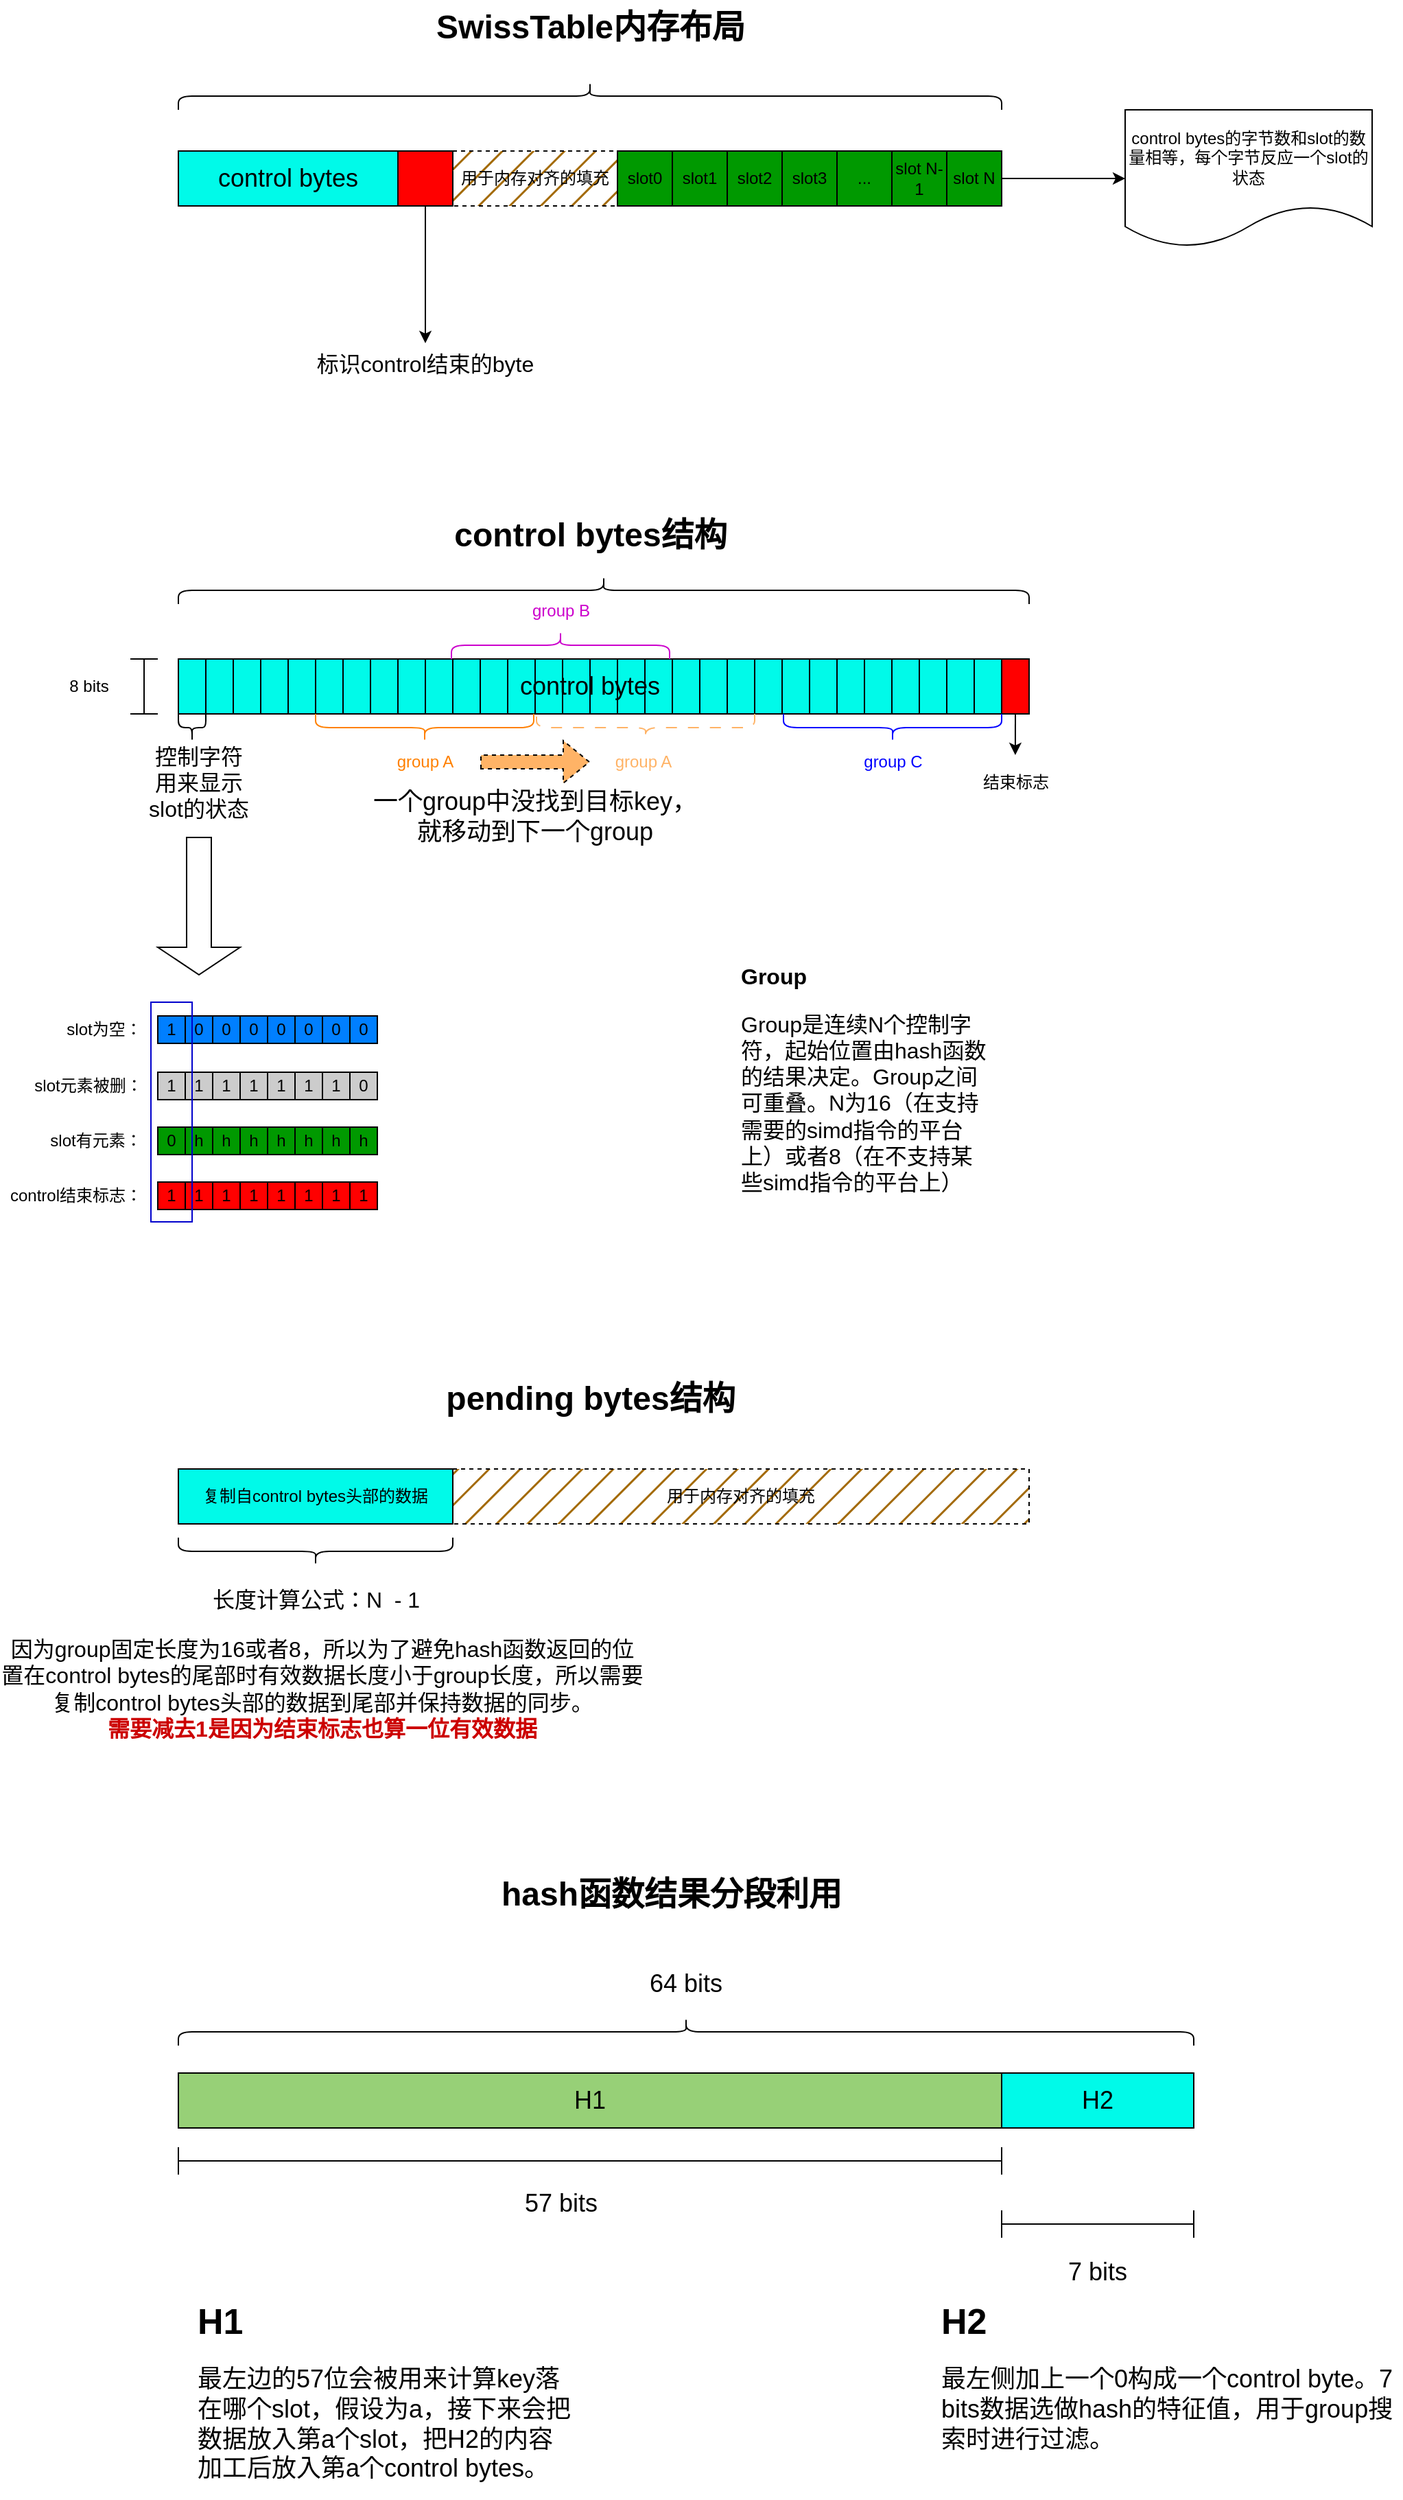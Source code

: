 <mxfile version="21.6.1" type="device">
  <diagram name="第 1 页" id="OIdGbMfTt9CqbZl9rIF7">
    <mxGraphModel dx="1941" dy="786" grid="1" gridSize="10" guides="1" tooltips="1" connect="1" arrows="1" fold="1" page="1" pageScale="1" pageWidth="827" pageHeight="1169" math="0" shadow="0">
      <root>
        <mxCell id="0" />
        <mxCell id="1" parent="0" />
        <mxCell id="Cz1cyVjY4qY3os-6kKuz-1" value="&lt;font style=&quot;font-size: 18px;&quot;&gt;control bytes&lt;/font&gt;" style="rounded=0;whiteSpace=wrap;html=1;fillColor=#00fae9;" parent="1" vertex="1">
          <mxGeometry x="80" y="280" width="160" height="40" as="geometry" />
        </mxCell>
        <mxCell id="Cz1cyVjY4qY3os-6kKuz-4" style="edgeStyle=orthogonalEdgeStyle;rounded=0;orthogonalLoop=1;jettySize=auto;html=1;exitX=0.5;exitY=1;exitDx=0;exitDy=0;" parent="1" source="Cz1cyVjY4qY3os-6kKuz-3" edge="1">
          <mxGeometry relative="1" as="geometry">
            <mxPoint x="260" y="420" as="targetPoint" />
          </mxGeometry>
        </mxCell>
        <mxCell id="Cz1cyVjY4qY3os-6kKuz-3" value="" style="rounded=0;whiteSpace=wrap;html=1;fillColor=#FF0000;" parent="1" vertex="1">
          <mxGeometry x="240" y="280" width="40" height="40" as="geometry" />
        </mxCell>
        <mxCell id="Cz1cyVjY4qY3os-6kKuz-5" value="用于内存对齐的填充" style="rounded=0;whiteSpace=wrap;html=1;dashed=1;fillColor=#A36A07;fillStyle=hatch;" parent="1" vertex="1">
          <mxGeometry x="280" y="280" width="120" height="40" as="geometry" />
        </mxCell>
        <mxCell id="Cz1cyVjY4qY3os-6kKuz-6" value="标识control结束的byte" style="text;html=1;strokeColor=none;fillColor=none;align=center;verticalAlign=middle;whiteSpace=wrap;rounded=0;fontSize=16;" parent="1" vertex="1">
          <mxGeometry x="165" y="420" width="190" height="30" as="geometry" />
        </mxCell>
        <mxCell id="Cz1cyVjY4qY3os-6kKuz-8" value="slot0" style="rounded=0;whiteSpace=wrap;html=1;fillColor=#009900;" parent="1" vertex="1">
          <mxGeometry x="400" y="280" width="40" height="40" as="geometry" />
        </mxCell>
        <mxCell id="Cz1cyVjY4qY3os-6kKuz-9" value="slot N-1" style="rounded=0;whiteSpace=wrap;html=1;fillColor=#009900;" parent="1" vertex="1">
          <mxGeometry x="600" y="280" width="40" height="40" as="geometry" />
        </mxCell>
        <mxCell id="Cz1cyVjY4qY3os-6kKuz-10" value="slot1" style="rounded=0;whiteSpace=wrap;html=1;fillColor=#009900;" parent="1" vertex="1">
          <mxGeometry x="440" y="280" width="40" height="40" as="geometry" />
        </mxCell>
        <mxCell id="Cz1cyVjY4qY3os-6kKuz-11" value="slot2" style="rounded=0;whiteSpace=wrap;html=1;fillColor=#009900;" parent="1" vertex="1">
          <mxGeometry x="480" y="280" width="40" height="40" as="geometry" />
        </mxCell>
        <mxCell id="Cz1cyVjY4qY3os-6kKuz-12" value="slot3" style="rounded=0;whiteSpace=wrap;html=1;fillColor=#009900;" parent="1" vertex="1">
          <mxGeometry x="520" y="280" width="40" height="40" as="geometry" />
        </mxCell>
        <mxCell id="Cz1cyVjY4qY3os-6kKuz-13" value="..." style="rounded=0;whiteSpace=wrap;html=1;fillColor=#009900;" parent="1" vertex="1">
          <mxGeometry x="560" y="280" width="40" height="40" as="geometry" />
        </mxCell>
        <mxCell id="Cz1cyVjY4qY3os-6kKuz-145" style="edgeStyle=orthogonalEdgeStyle;rounded=0;orthogonalLoop=1;jettySize=auto;html=1;exitX=1;exitY=0.5;exitDx=0;exitDy=0;entryX=0;entryY=0.5;entryDx=0;entryDy=0;" parent="1" source="Cz1cyVjY4qY3os-6kKuz-14" target="Cz1cyVjY4qY3os-6kKuz-144" edge="1">
          <mxGeometry relative="1" as="geometry" />
        </mxCell>
        <mxCell id="Cz1cyVjY4qY3os-6kKuz-14" value="slot N" style="rounded=0;whiteSpace=wrap;html=1;fillColor=#009900;" parent="1" vertex="1">
          <mxGeometry x="640" y="280" width="40" height="40" as="geometry" />
        </mxCell>
        <mxCell id="Cz1cyVjY4qY3os-6kKuz-15" value="" style="shape=curlyBracket;whiteSpace=wrap;html=1;rounded=1;flipH=1;labelPosition=right;verticalLabelPosition=middle;align=left;verticalAlign=middle;direction=south;" parent="1" vertex="1">
          <mxGeometry x="80" y="230" width="600" height="20" as="geometry" />
        </mxCell>
        <mxCell id="Cz1cyVjY4qY3os-6kKuz-16" value="SwissTable内存布局" style="text;strokeColor=none;fillColor=none;html=1;fontSize=24;fontStyle=1;verticalAlign=middle;align=center;" parent="1" vertex="1">
          <mxGeometry x="330" y="170" width="100" height="40" as="geometry" />
        </mxCell>
        <mxCell id="Cz1cyVjY4qY3os-6kKuz-17" value="&lt;font style=&quot;font-size: 18px;&quot;&gt;control bytes&lt;/font&gt;" style="rounded=0;whiteSpace=wrap;html=1;fillColor=#00fae9;" parent="1" vertex="1">
          <mxGeometry x="80" y="650" width="600" height="40" as="geometry" />
        </mxCell>
        <mxCell id="Cz1cyVjY4qY3os-6kKuz-19" value="" style="rounded=0;whiteSpace=wrap;html=1;fillColor=none;" parent="1" vertex="1">
          <mxGeometry x="80" y="650" width="20" height="40" as="geometry" />
        </mxCell>
        <mxCell id="Cz1cyVjY4qY3os-6kKuz-20" value="" style="rounded=0;whiteSpace=wrap;html=1;fillColor=none;" parent="1" vertex="1">
          <mxGeometry x="100" y="650" width="20" height="40" as="geometry" />
        </mxCell>
        <mxCell id="Cz1cyVjY4qY3os-6kKuz-21" value="" style="rounded=0;whiteSpace=wrap;html=1;fillColor=none;" parent="1" vertex="1">
          <mxGeometry x="120" y="650" width="20" height="40" as="geometry" />
        </mxCell>
        <mxCell id="Cz1cyVjY4qY3os-6kKuz-22" value="" style="rounded=0;whiteSpace=wrap;html=1;fillColor=none;" parent="1" vertex="1">
          <mxGeometry x="140" y="650" width="20" height="40" as="geometry" />
        </mxCell>
        <mxCell id="Cz1cyVjY4qY3os-6kKuz-34" value="" style="rounded=0;whiteSpace=wrap;html=1;fillColor=none;" parent="1" vertex="1">
          <mxGeometry x="160" y="650" width="20" height="40" as="geometry" />
        </mxCell>
        <mxCell id="Cz1cyVjY4qY3os-6kKuz-35" value="" style="rounded=0;whiteSpace=wrap;html=1;fillColor=none;" parent="1" vertex="1">
          <mxGeometry x="180" y="650" width="20" height="40" as="geometry" />
        </mxCell>
        <mxCell id="Cz1cyVjY4qY3os-6kKuz-36" value="" style="rounded=0;whiteSpace=wrap;html=1;fillColor=none;" parent="1" vertex="1">
          <mxGeometry x="200" y="650" width="20" height="40" as="geometry" />
        </mxCell>
        <mxCell id="Cz1cyVjY4qY3os-6kKuz-37" value="" style="rounded=0;whiteSpace=wrap;html=1;fillColor=none;" parent="1" vertex="1">
          <mxGeometry x="220" y="650" width="20" height="40" as="geometry" />
        </mxCell>
        <mxCell id="Cz1cyVjY4qY3os-6kKuz-38" value="" style="rounded=0;whiteSpace=wrap;html=1;fillColor=none;" parent="1" vertex="1">
          <mxGeometry x="240" y="650" width="20" height="40" as="geometry" />
        </mxCell>
        <mxCell id="Cz1cyVjY4qY3os-6kKuz-39" value="" style="rounded=0;whiteSpace=wrap;html=1;fillColor=none;" parent="1" vertex="1">
          <mxGeometry x="260" y="650" width="20" height="40" as="geometry" />
        </mxCell>
        <mxCell id="Cz1cyVjY4qY3os-6kKuz-40" value="" style="rounded=0;whiteSpace=wrap;html=1;fillColor=none;" parent="1" vertex="1">
          <mxGeometry x="280" y="650" width="20" height="40" as="geometry" />
        </mxCell>
        <mxCell id="Cz1cyVjY4qY3os-6kKuz-41" value="" style="rounded=0;whiteSpace=wrap;html=1;fillColor=none;" parent="1" vertex="1">
          <mxGeometry x="300" y="650" width="20" height="40" as="geometry" />
        </mxCell>
        <mxCell id="Cz1cyVjY4qY3os-6kKuz-44" value="" style="rounded=0;whiteSpace=wrap;html=1;fillColor=none;" parent="1" vertex="1">
          <mxGeometry x="320" y="650" width="20" height="40" as="geometry" />
        </mxCell>
        <mxCell id="Cz1cyVjY4qY3os-6kKuz-45" value="" style="rounded=0;whiteSpace=wrap;html=1;fillColor=none;" parent="1" vertex="1">
          <mxGeometry x="340" y="650" width="20" height="40" as="geometry" />
        </mxCell>
        <mxCell id="Cz1cyVjY4qY3os-6kKuz-46" value="" style="rounded=0;whiteSpace=wrap;html=1;fillColor=none;" parent="1" vertex="1">
          <mxGeometry x="360" y="650" width="20" height="40" as="geometry" />
        </mxCell>
        <mxCell id="Cz1cyVjY4qY3os-6kKuz-47" value="" style="rounded=0;whiteSpace=wrap;html=1;fillColor=none;" parent="1" vertex="1">
          <mxGeometry x="380" y="650" width="20" height="40" as="geometry" />
        </mxCell>
        <mxCell id="Cz1cyVjY4qY3os-6kKuz-48" value="" style="rounded=0;whiteSpace=wrap;html=1;fillColor=none;" parent="1" vertex="1">
          <mxGeometry x="400" y="650" width="20" height="40" as="geometry" />
        </mxCell>
        <mxCell id="Cz1cyVjY4qY3os-6kKuz-49" value="" style="rounded=0;whiteSpace=wrap;html=1;fillColor=none;" parent="1" vertex="1">
          <mxGeometry x="420" y="650" width="20" height="40" as="geometry" />
        </mxCell>
        <mxCell id="Cz1cyVjY4qY3os-6kKuz-50" value="" style="rounded=0;whiteSpace=wrap;html=1;fillColor=none;" parent="1" vertex="1">
          <mxGeometry x="440" y="650" width="20" height="40" as="geometry" />
        </mxCell>
        <mxCell id="Cz1cyVjY4qY3os-6kKuz-51" value="" style="rounded=0;whiteSpace=wrap;html=1;fillColor=none;" parent="1" vertex="1">
          <mxGeometry x="460" y="650" width="20" height="40" as="geometry" />
        </mxCell>
        <mxCell id="Cz1cyVjY4qY3os-6kKuz-52" value="" style="rounded=0;whiteSpace=wrap;html=1;fillColor=none;" parent="1" vertex="1">
          <mxGeometry x="480" y="650" width="20" height="40" as="geometry" />
        </mxCell>
        <mxCell id="Cz1cyVjY4qY3os-6kKuz-53" value="" style="rounded=0;whiteSpace=wrap;html=1;fillColor=none;" parent="1" vertex="1">
          <mxGeometry x="500" y="650" width="20" height="40" as="geometry" />
        </mxCell>
        <mxCell id="Cz1cyVjY4qY3os-6kKuz-54" value="" style="rounded=0;whiteSpace=wrap;html=1;fillColor=none;" parent="1" vertex="1">
          <mxGeometry x="520" y="650" width="20" height="40" as="geometry" />
        </mxCell>
        <mxCell id="Cz1cyVjY4qY3os-6kKuz-55" value="" style="rounded=0;whiteSpace=wrap;html=1;fillColor=none;" parent="1" vertex="1">
          <mxGeometry x="540" y="650" width="20" height="40" as="geometry" />
        </mxCell>
        <mxCell id="Cz1cyVjY4qY3os-6kKuz-56" value="" style="rounded=0;whiteSpace=wrap;html=1;fillColor=none;" parent="1" vertex="1">
          <mxGeometry x="560" y="650" width="20" height="40" as="geometry" />
        </mxCell>
        <mxCell id="Cz1cyVjY4qY3os-6kKuz-57" value="" style="rounded=0;whiteSpace=wrap;html=1;fillColor=none;" parent="1" vertex="1">
          <mxGeometry x="580" y="650" width="20" height="40" as="geometry" />
        </mxCell>
        <mxCell id="Cz1cyVjY4qY3os-6kKuz-58" value="" style="rounded=0;whiteSpace=wrap;html=1;fillColor=none;" parent="1" vertex="1">
          <mxGeometry x="600" y="650" width="20" height="40" as="geometry" />
        </mxCell>
        <mxCell id="Cz1cyVjY4qY3os-6kKuz-59" value="" style="rounded=0;whiteSpace=wrap;html=1;fillColor=none;" parent="1" vertex="1">
          <mxGeometry x="620" y="650" width="20" height="40" as="geometry" />
        </mxCell>
        <mxCell id="Cz1cyVjY4qY3os-6kKuz-60" value="" style="rounded=0;whiteSpace=wrap;html=1;fillColor=none;" parent="1" vertex="1">
          <mxGeometry x="640" y="650" width="20" height="40" as="geometry" />
        </mxCell>
        <mxCell id="Cz1cyVjY4qY3os-6kKuz-61" value="" style="rounded=0;whiteSpace=wrap;html=1;fillColor=none;" parent="1" vertex="1">
          <mxGeometry x="660" y="650" width="20" height="40" as="geometry" />
        </mxCell>
        <mxCell id="Cz1cyVjY4qY3os-6kKuz-125" style="edgeStyle=orthogonalEdgeStyle;rounded=0;orthogonalLoop=1;jettySize=auto;html=1;exitX=0.5;exitY=1;exitDx=0;exitDy=0;" parent="1" source="Cz1cyVjY4qY3os-6kKuz-66" edge="1">
          <mxGeometry relative="1" as="geometry">
            <mxPoint x="689.952" y="720" as="targetPoint" />
          </mxGeometry>
        </mxCell>
        <mxCell id="Cz1cyVjY4qY3os-6kKuz-66" value="" style="rounded=0;whiteSpace=wrap;html=1;fillColor=#FF0000;" parent="1" vertex="1">
          <mxGeometry x="680" y="650" width="20" height="40" as="geometry" />
        </mxCell>
        <mxCell id="Cz1cyVjY4qY3os-6kKuz-68" value="" style="shape=curlyBracket;whiteSpace=wrap;html=1;rounded=1;labelPosition=left;verticalLabelPosition=middle;align=right;verticalAlign=middle;direction=north;" parent="1" vertex="1">
          <mxGeometry x="80" y="690" width="20" height="20" as="geometry" />
        </mxCell>
        <mxCell id="Cz1cyVjY4qY3os-6kKuz-69" value="控制字符&lt;br style=&quot;font-size: 16px;&quot;&gt;用来显示&lt;br style=&quot;font-size: 16px;&quot;&gt;slot的状态" style="text;html=1;strokeColor=none;fillColor=none;align=center;verticalAlign=middle;whiteSpace=wrap;rounded=0;fontSize=16;" parent="1" vertex="1">
          <mxGeometry x="25" y="700" width="140" height="80" as="geometry" />
        </mxCell>
        <mxCell id="Cz1cyVjY4qY3os-6kKuz-70" value="" style="shape=singleArrow;direction=south;whiteSpace=wrap;html=1;" parent="1" vertex="1">
          <mxGeometry x="65" y="780" width="60" height="100" as="geometry" />
        </mxCell>
        <mxCell id="Cz1cyVjY4qY3os-6kKuz-71" value="1" style="rounded=0;whiteSpace=wrap;html=1;fillColor=#007FFF;" parent="1" vertex="1">
          <mxGeometry x="65" y="910" width="20" height="20" as="geometry" />
        </mxCell>
        <mxCell id="Cz1cyVjY4qY3os-6kKuz-72" value="0" style="rounded=0;whiteSpace=wrap;html=1;fillColor=#007FFF;" parent="1" vertex="1">
          <mxGeometry x="85" y="910" width="20" height="20" as="geometry" />
        </mxCell>
        <mxCell id="Cz1cyVjY4qY3os-6kKuz-73" value="0" style="rounded=0;whiteSpace=wrap;html=1;fillColor=#007FFF;" parent="1" vertex="1">
          <mxGeometry x="105" y="910" width="20" height="20" as="geometry" />
        </mxCell>
        <mxCell id="Cz1cyVjY4qY3os-6kKuz-74" value="0" style="rounded=0;whiteSpace=wrap;html=1;fillColor=#007FFF;" parent="1" vertex="1">
          <mxGeometry x="125" y="910" width="20" height="20" as="geometry" />
        </mxCell>
        <mxCell id="Cz1cyVjY4qY3os-6kKuz-75" value="0" style="rounded=0;whiteSpace=wrap;html=1;fillColor=#007FFF;" parent="1" vertex="1">
          <mxGeometry x="205" y="910" width="20" height="20" as="geometry" />
        </mxCell>
        <mxCell id="Cz1cyVjY4qY3os-6kKuz-76" value="0" style="rounded=0;whiteSpace=wrap;html=1;fillColor=#007FFF;" parent="1" vertex="1">
          <mxGeometry x="145" y="910" width="20" height="20" as="geometry" />
        </mxCell>
        <mxCell id="Cz1cyVjY4qY3os-6kKuz-77" value="0" style="rounded=0;whiteSpace=wrap;html=1;fillColor=#007FFF;" parent="1" vertex="1">
          <mxGeometry x="185" y="910" width="20" height="20" as="geometry" />
        </mxCell>
        <mxCell id="Cz1cyVjY4qY3os-6kKuz-78" value="0" style="rounded=0;whiteSpace=wrap;html=1;fillColor=#007FFF;" parent="1" vertex="1">
          <mxGeometry x="165" y="910" width="20" height="20" as="geometry" />
        </mxCell>
        <mxCell id="Cz1cyVjY4qY3os-6kKuz-80" value="0" style="rounded=0;whiteSpace=wrap;html=1;fillColor=#009900;" parent="1" vertex="1">
          <mxGeometry x="65" y="991" width="20" height="20" as="geometry" />
        </mxCell>
        <mxCell id="Cz1cyVjY4qY3os-6kKuz-81" value="h" style="rounded=0;whiteSpace=wrap;html=1;fillColor=#009900;" parent="1" vertex="1">
          <mxGeometry x="85" y="991" width="20" height="20" as="geometry" />
        </mxCell>
        <mxCell id="Cz1cyVjY4qY3os-6kKuz-82" value="h" style="rounded=0;whiteSpace=wrap;html=1;fillColor=#009900;" parent="1" vertex="1">
          <mxGeometry x="105" y="991" width="20" height="20" as="geometry" />
        </mxCell>
        <mxCell id="Cz1cyVjY4qY3os-6kKuz-83" value="h" style="rounded=0;whiteSpace=wrap;html=1;fillColor=#009900;" parent="1" vertex="1">
          <mxGeometry x="125" y="991" width="20" height="20" as="geometry" />
        </mxCell>
        <mxCell id="Cz1cyVjY4qY3os-6kKuz-84" value="h" style="rounded=0;whiteSpace=wrap;html=1;fillColor=#009900;" parent="1" vertex="1">
          <mxGeometry x="205" y="991" width="20" height="20" as="geometry" />
        </mxCell>
        <mxCell id="Cz1cyVjY4qY3os-6kKuz-85" value="h" style="rounded=0;whiteSpace=wrap;html=1;fillColor=#009900;" parent="1" vertex="1">
          <mxGeometry x="145" y="991" width="20" height="20" as="geometry" />
        </mxCell>
        <mxCell id="Cz1cyVjY4qY3os-6kKuz-86" value="h" style="rounded=0;whiteSpace=wrap;html=1;fillColor=#009900;" parent="1" vertex="1">
          <mxGeometry x="185" y="991" width="20" height="20" as="geometry" />
        </mxCell>
        <mxCell id="Cz1cyVjY4qY3os-6kKuz-87" value="h" style="rounded=0;whiteSpace=wrap;html=1;fillColor=#009900;" parent="1" vertex="1">
          <mxGeometry x="165" y="991" width="20" height="20" as="geometry" />
        </mxCell>
        <mxCell id="Cz1cyVjY4qY3os-6kKuz-96" value="1" style="rounded=0;whiteSpace=wrap;html=1;fillColor=#CCCCCC;" parent="1" vertex="1">
          <mxGeometry x="65" y="951" width="20" height="20" as="geometry" />
        </mxCell>
        <mxCell id="Cz1cyVjY4qY3os-6kKuz-97" value="1" style="rounded=0;whiteSpace=wrap;html=1;fillColor=#CCCCCC;" parent="1" vertex="1">
          <mxGeometry x="85" y="951" width="20" height="20" as="geometry" />
        </mxCell>
        <mxCell id="Cz1cyVjY4qY3os-6kKuz-98" value="1" style="rounded=0;whiteSpace=wrap;html=1;fillColor=#CCCCCC;" parent="1" vertex="1">
          <mxGeometry x="105" y="951" width="20" height="20" as="geometry" />
        </mxCell>
        <mxCell id="Cz1cyVjY4qY3os-6kKuz-99" value="1" style="rounded=0;whiteSpace=wrap;html=1;fillColor=#CCCCCC;" parent="1" vertex="1">
          <mxGeometry x="125" y="951" width="20" height="20" as="geometry" />
        </mxCell>
        <mxCell id="Cz1cyVjY4qY3os-6kKuz-100" value="0" style="rounded=0;whiteSpace=wrap;html=1;fillColor=#CCCCCC;" parent="1" vertex="1">
          <mxGeometry x="205" y="951" width="20" height="20" as="geometry" />
        </mxCell>
        <mxCell id="Cz1cyVjY4qY3os-6kKuz-101" value="1" style="rounded=0;whiteSpace=wrap;html=1;fillColor=#CCCCCC;" parent="1" vertex="1">
          <mxGeometry x="145" y="951" width="20" height="20" as="geometry" />
        </mxCell>
        <mxCell id="Cz1cyVjY4qY3os-6kKuz-102" value="1" style="rounded=0;whiteSpace=wrap;html=1;fillColor=#CCCCCC;" parent="1" vertex="1">
          <mxGeometry x="185" y="951" width="20" height="20" as="geometry" />
        </mxCell>
        <mxCell id="Cz1cyVjY4qY3os-6kKuz-103" value="1" style="rounded=0;whiteSpace=wrap;html=1;fillColor=#CCCCCC;" parent="1" vertex="1">
          <mxGeometry x="165" y="951" width="20" height="20" as="geometry" />
        </mxCell>
        <mxCell id="Cz1cyVjY4qY3os-6kKuz-112" value="1" style="rounded=0;whiteSpace=wrap;html=1;fillColor=#FF0000;" parent="1" vertex="1">
          <mxGeometry x="65" y="1031" width="20" height="20" as="geometry" />
        </mxCell>
        <mxCell id="Cz1cyVjY4qY3os-6kKuz-113" value="1" style="rounded=0;whiteSpace=wrap;html=1;fillColor=#FF0000;" parent="1" vertex="1">
          <mxGeometry x="85" y="1031" width="20" height="20" as="geometry" />
        </mxCell>
        <mxCell id="Cz1cyVjY4qY3os-6kKuz-114" value="1" style="rounded=0;whiteSpace=wrap;html=1;fillColor=#FF0000;" parent="1" vertex="1">
          <mxGeometry x="105" y="1031" width="20" height="20" as="geometry" />
        </mxCell>
        <mxCell id="Cz1cyVjY4qY3os-6kKuz-115" value="1" style="rounded=0;whiteSpace=wrap;html=1;fillColor=#FF0000;" parent="1" vertex="1">
          <mxGeometry x="125" y="1031" width="20" height="20" as="geometry" />
        </mxCell>
        <mxCell id="Cz1cyVjY4qY3os-6kKuz-116" value="1" style="rounded=0;whiteSpace=wrap;html=1;fillColor=#FF0000;" parent="1" vertex="1">
          <mxGeometry x="205" y="1031" width="20" height="20" as="geometry" />
        </mxCell>
        <mxCell id="Cz1cyVjY4qY3os-6kKuz-117" value="1" style="rounded=0;whiteSpace=wrap;html=1;fillColor=#FF0000;" parent="1" vertex="1">
          <mxGeometry x="145" y="1031" width="20" height="20" as="geometry" />
        </mxCell>
        <mxCell id="Cz1cyVjY4qY3os-6kKuz-118" value="1" style="rounded=0;whiteSpace=wrap;html=1;fillColor=#FF0000;" parent="1" vertex="1">
          <mxGeometry x="185" y="1031" width="20" height="20" as="geometry" />
        </mxCell>
        <mxCell id="Cz1cyVjY4qY3os-6kKuz-119" value="1" style="rounded=0;whiteSpace=wrap;html=1;fillColor=#FF0000;" parent="1" vertex="1">
          <mxGeometry x="165" y="1031" width="20" height="20" as="geometry" />
        </mxCell>
        <mxCell id="Cz1cyVjY4qY3os-6kKuz-120" value="slot为空：" style="text;html=1;strokeColor=none;fillColor=none;align=center;verticalAlign=middle;whiteSpace=wrap;rounded=0;" parent="1" vertex="1">
          <mxGeometry x="-4" y="905" width="60" height="30" as="geometry" />
        </mxCell>
        <mxCell id="Cz1cyVjY4qY3os-6kKuz-121" value="slot元素被删：" style="text;html=1;strokeColor=none;fillColor=none;align=center;verticalAlign=middle;whiteSpace=wrap;rounded=0;" parent="1" vertex="1">
          <mxGeometry x="-31" y="946" width="91" height="30" as="geometry" />
        </mxCell>
        <mxCell id="Cz1cyVjY4qY3os-6kKuz-122" value="slot有元素：" style="text;html=1;strokeColor=none;fillColor=none;align=center;verticalAlign=middle;whiteSpace=wrap;rounded=0;" parent="1" vertex="1">
          <mxGeometry x="-18" y="986" width="76" height="30" as="geometry" />
        </mxCell>
        <mxCell id="Cz1cyVjY4qY3os-6kKuz-123" value="control结束标志：" style="text;html=1;strokeColor=none;fillColor=none;align=center;verticalAlign=middle;whiteSpace=wrap;rounded=0;" parent="1" vertex="1">
          <mxGeometry x="-45" y="1026" width="101" height="30" as="geometry" />
        </mxCell>
        <mxCell id="Cz1cyVjY4qY3os-6kKuz-124" value="" style="rounded=0;whiteSpace=wrap;html=1;fillColor=none;strokeColor=#0000CC;" parent="1" vertex="1">
          <mxGeometry x="60" y="900" width="30" height="160" as="geometry" />
        </mxCell>
        <mxCell id="Cz1cyVjY4qY3os-6kKuz-126" value="结束标志" style="text;html=1;align=center;verticalAlign=middle;resizable=0;points=[];autosize=1;strokeColor=none;fillColor=none;" parent="1" vertex="1">
          <mxGeometry x="655" y="725" width="70" height="30" as="geometry" />
        </mxCell>
        <mxCell id="Cz1cyVjY4qY3os-6kKuz-127" value="" style="shape=curlyBracket;whiteSpace=wrap;html=1;rounded=1;flipH=1;labelPosition=right;verticalLabelPosition=middle;align=left;verticalAlign=middle;direction=north;strokeColor=#FF8000;" parent="1" vertex="1">
          <mxGeometry x="180" y="690" width="159" height="20" as="geometry" />
        </mxCell>
        <mxCell id="Cz1cyVjY4qY3os-6kKuz-128" value="" style="shape=curlyBracket;whiteSpace=wrap;html=1;rounded=1;flipH=1;labelPosition=right;verticalLabelPosition=middle;align=left;verticalAlign=middle;direction=south;strokeColor=#CC00CC;" parent="1" vertex="1">
          <mxGeometry x="279" y="630" width="159" height="20" as="geometry" />
        </mxCell>
        <mxCell id="Cz1cyVjY4qY3os-6kKuz-129" value="" style="shape=curlyBracket;whiteSpace=wrap;html=1;rounded=1;flipH=1;labelPosition=right;verticalLabelPosition=middle;align=left;verticalAlign=middle;direction=north;strokeColor=#0000FF;" parent="1" vertex="1">
          <mxGeometry x="521" y="690" width="159" height="20" as="geometry" />
        </mxCell>
        <mxCell id="Cz1cyVjY4qY3os-6kKuz-131" value="&lt;font color=&quot;#ff8000&quot;&gt;group A&lt;/font&gt;" style="text;html=1;strokeColor=none;fillColor=none;align=center;verticalAlign=middle;whiteSpace=wrap;rounded=0;" parent="1" vertex="1">
          <mxGeometry x="230" y="710" width="60" height="30" as="geometry" />
        </mxCell>
        <mxCell id="Cz1cyVjY4qY3os-6kKuz-132" value="&lt;font color=&quot;#cc00cc&quot;&gt;group B&lt;/font&gt;" style="text;html=1;strokeColor=none;fillColor=none;align=center;verticalAlign=middle;whiteSpace=wrap;rounded=0;" parent="1" vertex="1">
          <mxGeometry x="328.5" y="600" width="60" height="30" as="geometry" />
        </mxCell>
        <mxCell id="Cz1cyVjY4qY3os-6kKuz-133" value="&lt;font color=&quot;#0000ff&quot;&gt;group C&lt;/font&gt;" style="text;html=1;strokeColor=none;fillColor=none;align=center;verticalAlign=middle;whiteSpace=wrap;rounded=0;" parent="1" vertex="1">
          <mxGeometry x="570.5" y="710" width="60" height="30" as="geometry" />
        </mxCell>
        <mxCell id="Cz1cyVjY4qY3os-6kKuz-134" value="&lt;h1 style=&quot;font-size: 16px;&quot;&gt;Group&lt;/h1&gt;&lt;p style=&quot;font-size: 16px;&quot;&gt;Group是连续N个控制字符，起始位置由hash函数的结果决定。Group之间可重叠。N为16（在支持需要的simd指令的平台上）或者8（在不支持某些simd指令的平台上）&lt;/p&gt;" style="text;html=1;strokeColor=none;fillColor=none;spacing=5;spacingTop=-20;whiteSpace=wrap;overflow=hidden;rounded=0;fontSize=16;" parent="1" vertex="1">
          <mxGeometry x="485" y="871" width="190" height="180" as="geometry" />
        </mxCell>
        <mxCell id="Cz1cyVjY4qY3os-6kKuz-135" value="" style="shape=curlyBracket;whiteSpace=wrap;html=1;rounded=1;flipH=1;labelPosition=right;verticalLabelPosition=middle;align=left;verticalAlign=middle;direction=south;" parent="1" vertex="1">
          <mxGeometry x="80" y="590" width="620" height="20" as="geometry" />
        </mxCell>
        <mxCell id="Cz1cyVjY4qY3os-6kKuz-136" value="control bytes结构" style="text;strokeColor=none;fillColor=none;html=1;fontSize=24;fontStyle=1;verticalAlign=middle;align=center;" parent="1" vertex="1">
          <mxGeometry x="330" y="540" width="100" height="40" as="geometry" />
        </mxCell>
        <mxCell id="Cz1cyVjY4qY3os-6kKuz-137" value="pending bytes结构" style="text;strokeColor=none;fillColor=none;html=1;fontSize=24;fontStyle=1;verticalAlign=middle;align=center;" parent="1" vertex="1">
          <mxGeometry x="330" y="1169" width="100" height="40" as="geometry" />
        </mxCell>
        <mxCell id="Cz1cyVjY4qY3os-6kKuz-139" value="用于内存对齐的填充" style="rounded=0;whiteSpace=wrap;html=1;dashed=1;fillColor=#A36A07;fillStyle=hatch;" parent="1" vertex="1">
          <mxGeometry x="280" y="1240" width="420" height="40" as="geometry" />
        </mxCell>
        <mxCell id="Cz1cyVjY4qY3os-6kKuz-140" value="复制自control bytes头部的数据" style="rounded=0;whiteSpace=wrap;html=1;fillColor=#00FAE9;" parent="1" vertex="1">
          <mxGeometry x="80" y="1240" width="200" height="40" as="geometry" />
        </mxCell>
        <mxCell id="Cz1cyVjY4qY3os-6kKuz-141" value="" style="shape=curlyBracket;whiteSpace=wrap;html=1;rounded=1;flipH=1;labelPosition=right;verticalLabelPosition=middle;align=left;verticalAlign=middle;direction=north;" parent="1" vertex="1">
          <mxGeometry x="80" y="1290" width="200" height="20" as="geometry" />
        </mxCell>
        <mxCell id="Cz1cyVjY4qY3os-6kKuz-142" value="长度计算公式：N&amp;nbsp; - 1" style="text;html=1;strokeColor=none;fillColor=none;align=center;verticalAlign=middle;whiteSpace=wrap;rounded=0;fontSize=16;" parent="1" vertex="1">
          <mxGeometry x="92.5" y="1320" width="175" height="30" as="geometry" />
        </mxCell>
        <mxCell id="Cz1cyVjY4qY3os-6kKuz-143" value="因为group固定长度为16或者8，所以为了避免hash函数返回的位置在control bytes的尾部时有效数据长度小于group长度，所以需要复制control bytes头部的数据到尾部并保持数据的同步。&lt;br&gt;&lt;b&gt;&lt;font color=&quot;#cc0000&quot;&gt;需要减去1是因为结束标志也算一位有效数据&lt;/font&gt;&lt;/b&gt;" style="text;html=1;strokeColor=none;fillColor=none;align=center;verticalAlign=middle;whiteSpace=wrap;rounded=0;fontSize=16;" parent="1" vertex="1">
          <mxGeometry x="-50" y="1360" width="470" height="80" as="geometry" />
        </mxCell>
        <mxCell id="Cz1cyVjY4qY3os-6kKuz-144" value="control bytes的字节数和slot的数量相等，每个字节反应一个slot的状态" style="shape=document;whiteSpace=wrap;html=1;boundedLbl=1;" parent="1" vertex="1">
          <mxGeometry x="770" y="250" width="180" height="100" as="geometry" />
        </mxCell>
        <mxCell id="Ga-7XACAqmeY4vW1MP_r-1" value="&lt;font&gt;group A&lt;/font&gt;" style="text;html=1;strokeColor=none;fillColor=none;align=center;verticalAlign=middle;whiteSpace=wrap;rounded=0;fontColor=#FFB366;" vertex="1" parent="1">
          <mxGeometry x="388.5" y="710" width="60" height="30" as="geometry" />
        </mxCell>
        <mxCell id="Ga-7XACAqmeY4vW1MP_r-2" value="" style="shape=curlyBracket;whiteSpace=wrap;html=1;rounded=1;flipH=1;labelPosition=right;verticalLabelPosition=middle;align=left;verticalAlign=middle;direction=north;strokeColor=#FFB366;dashed=1;dashPattern=8 8;" vertex="1" parent="1">
          <mxGeometry x="341" y="690" width="159" height="20" as="geometry" />
        </mxCell>
        <mxCell id="Ga-7XACAqmeY4vW1MP_r-3" value="" style="endArrow=block;html=1;rounded=0;fillColor=#FFB366;shape=flexArrow;dashed=1;fillStyle=auto;" edge="1" parent="1">
          <mxGeometry width="50" height="50" relative="1" as="geometry">
            <mxPoint x="300" y="725" as="sourcePoint" />
            <mxPoint x="380" y="725" as="targetPoint" />
          </mxGeometry>
        </mxCell>
        <mxCell id="Ga-7XACAqmeY4vW1MP_r-4" value="一个group中没找到目标key，就移动到下一个group" style="text;html=1;strokeColor=none;fillColor=none;align=center;verticalAlign=middle;whiteSpace=wrap;rounded=0;fontSize=18;" vertex="1" parent="1">
          <mxGeometry x="215" y="750" width="250" height="30" as="geometry" />
        </mxCell>
        <mxCell id="Ga-7XACAqmeY4vW1MP_r-5" value="hash函数结果分段利用" style="text;strokeColor=none;fillColor=none;html=1;fontSize=24;fontStyle=1;verticalAlign=middle;align=center;" vertex="1" parent="1">
          <mxGeometry x="389" y="1530" width="100" height="40" as="geometry" />
        </mxCell>
        <mxCell id="Ga-7XACAqmeY4vW1MP_r-6" value="H1" style="rounded=0;whiteSpace=wrap;html=1;fontSize=18;fillColor=#97D077;" vertex="1" parent="1">
          <mxGeometry x="80" y="1680" width="600" height="40" as="geometry" />
        </mxCell>
        <mxCell id="Ga-7XACAqmeY4vW1MP_r-7" value="H2" style="rounded=0;whiteSpace=wrap;html=1;fontSize=18;fillColor=#00FAE9;" vertex="1" parent="1">
          <mxGeometry x="680" y="1680" width="140" height="40" as="geometry" />
        </mxCell>
        <mxCell id="Ga-7XACAqmeY4vW1MP_r-9" value="" style="shape=curlyBracket;whiteSpace=wrap;html=1;rounded=1;labelPosition=left;verticalLabelPosition=middle;align=right;verticalAlign=middle;direction=south;" vertex="1" parent="1">
          <mxGeometry x="80" y="1640" width="740" height="20" as="geometry" />
        </mxCell>
        <mxCell id="Ga-7XACAqmeY4vW1MP_r-10" value="64 bits" style="text;html=1;strokeColor=none;fillColor=none;align=center;verticalAlign=middle;whiteSpace=wrap;rounded=0;fontSize=18;" vertex="1" parent="1">
          <mxGeometry x="420" y="1600" width="60" height="30" as="geometry" />
        </mxCell>
        <mxCell id="Ga-7XACAqmeY4vW1MP_r-11" value="" style="shape=crossbar;whiteSpace=wrap;html=1;rounded=1;" vertex="1" parent="1">
          <mxGeometry x="80" y="1734" width="600" height="20" as="geometry" />
        </mxCell>
        <mxCell id="Ga-7XACAqmeY4vW1MP_r-13" value="" style="shape=crossbar;whiteSpace=wrap;html=1;rounded=1;" vertex="1" parent="1">
          <mxGeometry x="680" y="1780" width="140" height="20" as="geometry" />
        </mxCell>
        <mxCell id="Ga-7XACAqmeY4vW1MP_r-14" value="57 bits" style="text;html=1;strokeColor=none;fillColor=none;align=center;verticalAlign=middle;whiteSpace=wrap;rounded=0;fontSize=18;" vertex="1" parent="1">
          <mxGeometry x="329" y="1760" width="60" height="30" as="geometry" />
        </mxCell>
        <mxCell id="Ga-7XACAqmeY4vW1MP_r-15" value="&lt;font style=&quot;font-size: 18px;&quot;&gt;7 bits&lt;/font&gt;" style="text;html=1;strokeColor=none;fillColor=none;align=center;verticalAlign=middle;whiteSpace=wrap;rounded=0;" vertex="1" parent="1">
          <mxGeometry x="720" y="1810" width="60" height="30" as="geometry" />
        </mxCell>
        <mxCell id="Ga-7XACAqmeY4vW1MP_r-17" value="&lt;h1&gt;&lt;font style=&quot;font-size: 26px;&quot;&gt;H1&lt;/font&gt;&lt;/h1&gt;&lt;p&gt;&lt;font style=&quot;font-size: 18px;&quot;&gt;最左边的57位会被用来计算key落在哪个slot，假设为a，接下来会把数据放入第a个slot，把H2的内容加工后放入第a个control bytes。&lt;/font&gt;&lt;/p&gt;" style="text;html=1;strokeColor=none;fillColor=none;spacing=5;spacingTop=-20;whiteSpace=wrap;overflow=hidden;rounded=0;" vertex="1" parent="1">
          <mxGeometry x="89" y="1840" width="281" height="150" as="geometry" />
        </mxCell>
        <mxCell id="Ga-7XACAqmeY4vW1MP_r-18" value="&lt;h1&gt;&lt;font style=&quot;font-size: 26px;&quot;&gt;H2&lt;/font&gt;&lt;/h1&gt;&lt;p&gt;&lt;span style=&quot;font-size: 18px;&quot;&gt;最左侧加上一个0构成一个control byte。7 bits数据选做hash的特征值，用于group搜索时进行过滤。&lt;/span&gt;&lt;/p&gt;" style="text;html=1;strokeColor=none;fillColor=none;spacing=5;spacingTop=-20;whiteSpace=wrap;overflow=hidden;rounded=0;" vertex="1" parent="1">
          <mxGeometry x="630.5" y="1840" width="341" height="150" as="geometry" />
        </mxCell>
        <mxCell id="Ga-7XACAqmeY4vW1MP_r-21" value="8 bits" style="text;html=1;strokeColor=none;fillColor=none;align=center;verticalAlign=middle;whiteSpace=wrap;rounded=0;" vertex="1" parent="1">
          <mxGeometry x="-15" y="655" width="60" height="30" as="geometry" />
        </mxCell>
        <mxCell id="Ga-7XACAqmeY4vW1MP_r-22" value="" style="shape=crossbar;whiteSpace=wrap;html=1;rounded=1;direction=south;" vertex="1" parent="1">
          <mxGeometry x="45" y="650" width="20" height="40" as="geometry" />
        </mxCell>
      </root>
    </mxGraphModel>
  </diagram>
</mxfile>

